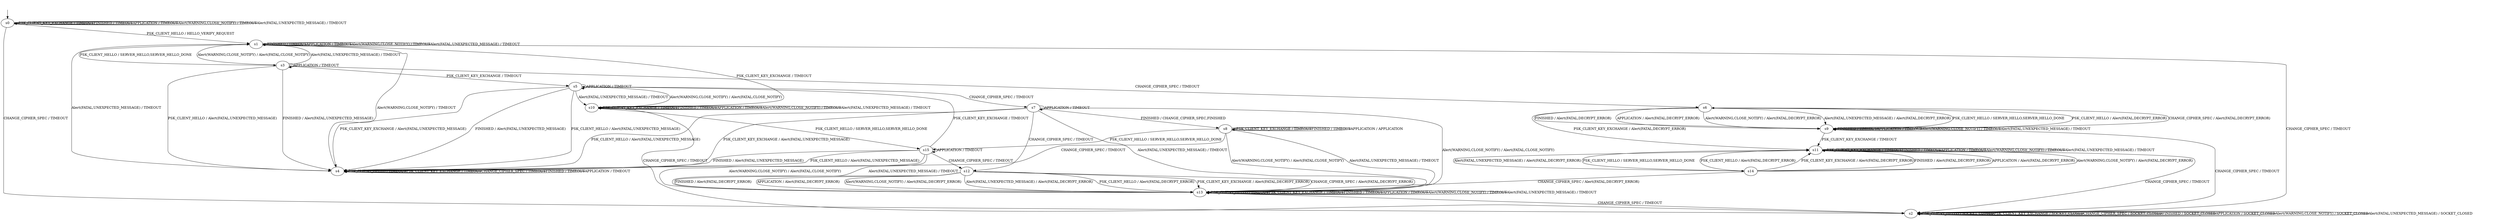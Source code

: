 digraph h3 {
s0 [label="s0"];
s1 [label="s1"];
s2 [label="s2"];
s3 [label="s3"];
s10 [label="s10"];
s4 [label="s4"];
s5 [label="s5"];
s6 [label="s6"];
s7 [label="s7"];
s9 [label="s9"];
s11 [label="s11"];
s8 [label="s8"];
s12 [label="s12"];
s13 [label="s13"];
s14 [label="s14"];
s15 [label="s15"];
s0 -> s1 [label="PSK_CLIENT_HELLO / HELLO_VERIFY_REQUEST"];
s0 -> s0 [label="PSK_CLIENT_KEY_EXCHANGE / TIMEOUT"];
s0 -> s2 [label="CHANGE_CIPHER_SPEC / TIMEOUT"];
s0 -> s0 [label="FINISHED / TIMEOUT"];
s0 -> s0 [label="APPLICATION / TIMEOUT"];
s0 -> s0 [label="Alert(WARNING,CLOSE_NOTIFY) / TIMEOUT"];
s0 -> s0 [label="Alert(FATAL,UNEXPECTED_MESSAGE) / TIMEOUT"];
s1 -> s3 [label="PSK_CLIENT_HELLO / SERVER_HELLO,SERVER_HELLO_DONE"];
s1 -> s10 [label="PSK_CLIENT_KEY_EXCHANGE / TIMEOUT"];
s1 -> s2 [label="CHANGE_CIPHER_SPEC / TIMEOUT"];
s1 -> s1 [label="FINISHED / TIMEOUT"];
s1 -> s1 [label="APPLICATION / TIMEOUT"];
s1 -> s1 [label="Alert(WARNING,CLOSE_NOTIFY) / TIMEOUT"];
s1 -> s1 [label="Alert(FATAL,UNEXPECTED_MESSAGE) / TIMEOUT"];
s2 -> s2 [label="PSK_CLIENT_HELLO / SOCKET_CLOSED"];
s2 -> s2 [label="PSK_CLIENT_KEY_EXCHANGE / SOCKET_CLOSED"];
s2 -> s2 [label="CHANGE_CIPHER_SPEC / SOCKET_CLOSED"];
s2 -> s2 [label="FINISHED / SOCKET_CLOSED"];
s2 -> s2 [label="APPLICATION / SOCKET_CLOSED"];
s2 -> s2 [label="Alert(WARNING,CLOSE_NOTIFY) / SOCKET_CLOSED"];
s2 -> s2 [label="Alert(FATAL,UNEXPECTED_MESSAGE) / SOCKET_CLOSED"];
s3 -> s4 [label="PSK_CLIENT_HELLO / Alert(FATAL,UNEXPECTED_MESSAGE)"];
s3 -> s5 [label="PSK_CLIENT_KEY_EXCHANGE / TIMEOUT"];
s3 -> s6 [label="CHANGE_CIPHER_SPEC / TIMEOUT"];
s3 -> s4 [label="FINISHED / Alert(FATAL,UNEXPECTED_MESSAGE)"];
s3 -> s3 [label="APPLICATION / TIMEOUT"];
s3 -> s1 [label="Alert(WARNING,CLOSE_NOTIFY) / Alert(FATAL,CLOSE_NOTIFY)"];
s3 -> s1 [label="Alert(FATAL,UNEXPECTED_MESSAGE) / TIMEOUT"];
s10 -> s15 [label="PSK_CLIENT_HELLO / SERVER_HELLO,SERVER_HELLO_DONE"];
s10 -> s10 [label="PSK_CLIENT_KEY_EXCHANGE / TIMEOUT"];
s10 -> s2 [label="CHANGE_CIPHER_SPEC / TIMEOUT"];
s10 -> s10 [label="FINISHED / TIMEOUT"];
s10 -> s10 [label="APPLICATION / TIMEOUT"];
s10 -> s10 [label="Alert(WARNING,CLOSE_NOTIFY) / TIMEOUT"];
s10 -> s10 [label="Alert(FATAL,UNEXPECTED_MESSAGE) / TIMEOUT"];
s4 -> s4 [label="PSK_CLIENT_HELLO / TIMEOUT"];
s4 -> s4 [label="PSK_CLIENT_KEY_EXCHANGE / TIMEOUT"];
s4 -> s4 [label="CHANGE_CIPHER_SPEC / TIMEOUT"];
s4 -> s4 [label="FINISHED / TIMEOUT"];
s4 -> s4 [label="APPLICATION / TIMEOUT"];
s4 -> s1 [label="Alert(WARNING,CLOSE_NOTIFY) / TIMEOUT"];
s4 -> s1 [label="Alert(FATAL,UNEXPECTED_MESSAGE) / TIMEOUT"];
s5 -> s4 [label="PSK_CLIENT_HELLO / Alert(FATAL,UNEXPECTED_MESSAGE)"];
s5 -> s4 [label="PSK_CLIENT_KEY_EXCHANGE / Alert(FATAL,UNEXPECTED_MESSAGE)"];
s5 -> s7 [label="CHANGE_CIPHER_SPEC / TIMEOUT"];
s5 -> s4 [label="FINISHED / Alert(FATAL,UNEXPECTED_MESSAGE)"];
s5 -> s5 [label="APPLICATION / TIMEOUT"];
s5 -> s10 [label="Alert(WARNING,CLOSE_NOTIFY) / Alert(FATAL,CLOSE_NOTIFY)"];
s5 -> s10 [label="Alert(FATAL,UNEXPECTED_MESSAGE) / TIMEOUT"];
s6 -> s9 [label="PSK_CLIENT_HELLO / Alert(FATAL,DECRYPT_ERROR)"];
s6 -> s11 [label="PSK_CLIENT_KEY_EXCHANGE / Alert(FATAL,DECRYPT_ERROR)"];
s6 -> s9 [label="CHANGE_CIPHER_SPEC / Alert(FATAL,DECRYPT_ERROR)"];
s6 -> s9 [label="FINISHED / Alert(FATAL,DECRYPT_ERROR)"];
s6 -> s9 [label="APPLICATION / Alert(FATAL,DECRYPT_ERROR)"];
s6 -> s9 [label="Alert(WARNING,CLOSE_NOTIFY) / Alert(FATAL,DECRYPT_ERROR)"];
s6 -> s9 [label="Alert(FATAL,UNEXPECTED_MESSAGE) / Alert(FATAL,DECRYPT_ERROR)"];
s7 -> s4 [label="PSK_CLIENT_HELLO / Alert(FATAL,UNEXPECTED_MESSAGE)"];
s7 -> s4 [label="PSK_CLIENT_KEY_EXCHANGE / Alert(FATAL,UNEXPECTED_MESSAGE)"];
s7 -> s12 [label="CHANGE_CIPHER_SPEC / TIMEOUT"];
s7 -> s8 [label="FINISHED / CHANGE_CIPHER_SPEC,FINISHED"];
s7 -> s7 [label="APPLICATION / TIMEOUT"];
s7 -> s13 [label="Alert(WARNING,CLOSE_NOTIFY) / Alert(FATAL,CLOSE_NOTIFY)"];
s7 -> s13 [label="Alert(FATAL,UNEXPECTED_MESSAGE) / TIMEOUT"];
s9 -> s6 [label="PSK_CLIENT_HELLO / SERVER_HELLO,SERVER_HELLO_DONE"];
s9 -> s11 [label="PSK_CLIENT_KEY_EXCHANGE / TIMEOUT"];
s9 -> s2 [label="CHANGE_CIPHER_SPEC / TIMEOUT"];
s9 -> s9 [label="FINISHED / TIMEOUT"];
s9 -> s9 [label="APPLICATION / TIMEOUT"];
s9 -> s9 [label="Alert(WARNING,CLOSE_NOTIFY) / TIMEOUT"];
s9 -> s9 [label="Alert(FATAL,UNEXPECTED_MESSAGE) / TIMEOUT"];
s11 -> s14 [label="PSK_CLIENT_HELLO / SERVER_HELLO,SERVER_HELLO_DONE"];
s11 -> s11 [label="PSK_CLIENT_KEY_EXCHANGE / TIMEOUT"];
s11 -> s2 [label="CHANGE_CIPHER_SPEC / TIMEOUT"];
s11 -> s11 [label="FINISHED / TIMEOUT"];
s11 -> s11 [label="APPLICATION / TIMEOUT"];
s11 -> s11 [label="Alert(WARNING,CLOSE_NOTIFY) / TIMEOUT"];
s11 -> s11 [label="Alert(FATAL,UNEXPECTED_MESSAGE) / TIMEOUT"];
s8 -> s15 [label="PSK_CLIENT_HELLO / SERVER_HELLO,SERVER_HELLO_DONE"];
s8 -> s8 [label="PSK_CLIENT_KEY_EXCHANGE / TIMEOUT"];
s8 -> s4 [label="CHANGE_CIPHER_SPEC / TIMEOUT"];
s8 -> s8 [label="FINISHED / TIMEOUT"];
s8 -> s8 [label="APPLICATION / APPLICATION"];
s8 -> s13 [label="Alert(WARNING,CLOSE_NOTIFY) / Alert(FATAL,CLOSE_NOTIFY)"];
s8 -> s13 [label="Alert(FATAL,UNEXPECTED_MESSAGE) / TIMEOUT"];
s12 -> s13 [label="PSK_CLIENT_HELLO / Alert(FATAL,DECRYPT_ERROR)"];
s12 -> s13 [label="PSK_CLIENT_KEY_EXCHANGE / Alert(FATAL,DECRYPT_ERROR)"];
s12 -> s13 [label="CHANGE_CIPHER_SPEC / Alert(FATAL,DECRYPT_ERROR)"];
s12 -> s13 [label="FINISHED / Alert(FATAL,DECRYPT_ERROR)"];
s12 -> s13 [label="APPLICATION / Alert(FATAL,DECRYPT_ERROR)"];
s12 -> s13 [label="Alert(WARNING,CLOSE_NOTIFY) / Alert(FATAL,DECRYPT_ERROR)"];
s12 -> s13 [label="Alert(FATAL,UNEXPECTED_MESSAGE) / Alert(FATAL,DECRYPT_ERROR)"];
s13 -> s13 [label="PSK_CLIENT_HELLO / TIMEOUT"];
s13 -> s13 [label="PSK_CLIENT_KEY_EXCHANGE / TIMEOUT"];
s13 -> s2 [label="CHANGE_CIPHER_SPEC / TIMEOUT"];
s13 -> s13 [label="FINISHED / TIMEOUT"];
s13 -> s13 [label="APPLICATION / TIMEOUT"];
s13 -> s13 [label="Alert(WARNING,CLOSE_NOTIFY) / TIMEOUT"];
s13 -> s13 [label="Alert(FATAL,UNEXPECTED_MESSAGE) / TIMEOUT"];
s14 -> s11 [label="PSK_CLIENT_HELLO / Alert(FATAL,DECRYPT_ERROR)"];
s14 -> s11 [label="PSK_CLIENT_KEY_EXCHANGE / Alert(FATAL,DECRYPT_ERROR)"];
s14 -> s13 [label="CHANGE_CIPHER_SPEC / Alert(FATAL,DECRYPT_ERROR)"];
s14 -> s11 [label="FINISHED / Alert(FATAL,DECRYPT_ERROR)"];
s14 -> s11 [label="APPLICATION / Alert(FATAL,DECRYPT_ERROR)"];
s14 -> s11 [label="Alert(WARNING,CLOSE_NOTIFY) / Alert(FATAL,DECRYPT_ERROR)"];
s14 -> s11 [label="Alert(FATAL,UNEXPECTED_MESSAGE) / Alert(FATAL,DECRYPT_ERROR)"];
s15 -> s4 [label="PSK_CLIENT_HELLO / Alert(FATAL,UNEXPECTED_MESSAGE)"];
s15 -> s5 [label="PSK_CLIENT_KEY_EXCHANGE / TIMEOUT"];
s15 -> s12 [label="CHANGE_CIPHER_SPEC / TIMEOUT"];
s15 -> s4 [label="FINISHED / Alert(FATAL,UNEXPECTED_MESSAGE)"];
s15 -> s15 [label="APPLICATION / TIMEOUT"];
s15 -> s13 [label="Alert(WARNING,CLOSE_NOTIFY) / Alert(FATAL,CLOSE_NOTIFY)"];
s15 -> s13 [label="Alert(FATAL,UNEXPECTED_MESSAGE) / TIMEOUT"];
__start0 [shape=none, label=""];
__start0 -> s0 [label=""];
}
